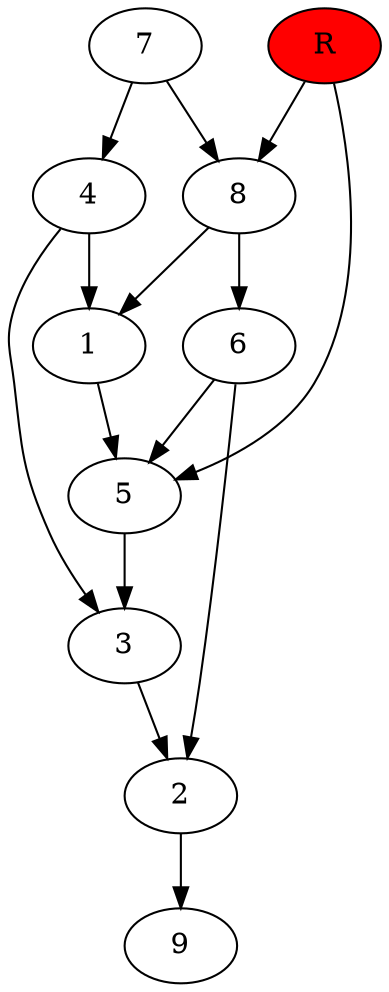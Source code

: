 digraph prb58634 {
	1
	2
	3
	4
	5
	6
	7
	8
	R [fillcolor="#ff0000" style=filled]
	1 -> 5
	2 -> 9
	3 -> 2
	4 -> 1
	4 -> 3
	5 -> 3
	6 -> 2
	6 -> 5
	7 -> 4
	7 -> 8
	8 -> 1
	8 -> 6
	R -> 5
	R -> 8
}
